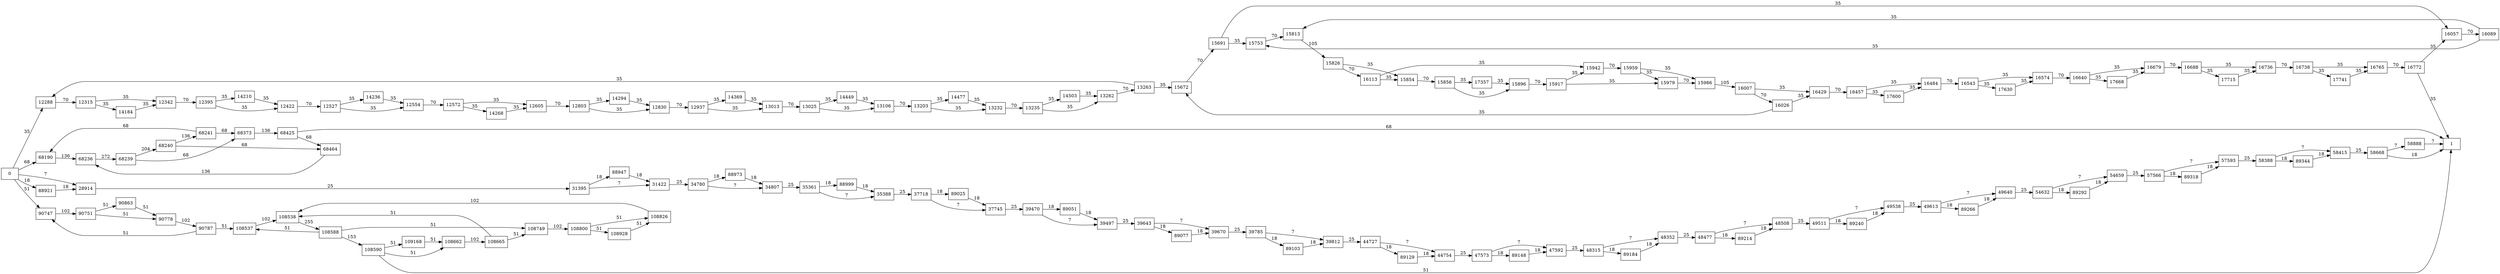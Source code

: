 digraph {
	graph [rankdir=LR]
	node [shape=rectangle]
	12288 -> 12315 [label=70]
	12315 -> 12342 [label=35]
	12315 -> 14184 [label=35]
	12342 -> 12395 [label=70]
	12395 -> 12422 [label=35]
	12395 -> 14210 [label=35]
	12422 -> 12527 [label=70]
	12527 -> 12554 [label=35]
	12527 -> 14236 [label=35]
	12554 -> 12572 [label=70]
	12572 -> 12605 [label=35]
	12572 -> 14268 [label=35]
	12605 -> 12803 [label=70]
	12803 -> 12830 [label=35]
	12803 -> 14294 [label=35]
	12830 -> 12937 [label=70]
	12937 -> 13013 [label=35]
	12937 -> 14369 [label=35]
	13013 -> 13025 [label=70]
	13025 -> 13106 [label=35]
	13025 -> 14449 [label=35]
	13106 -> 13203 [label=70]
	13203 -> 13232 [label=35]
	13203 -> 14477 [label=35]
	13232 -> 13235 [label=70]
	13235 -> 13262 [label=35]
	13235 -> 14503 [label=35]
	13262 -> 13263 [label=70]
	13263 -> 12288 [label=35]
	13263 -> 15672 [label=35]
	14184 -> 12342 [label=35]
	14210 -> 12422 [label=35]
	14236 -> 12554 [label=35]
	14268 -> 12605 [label=35]
	14294 -> 12830 [label=35]
	14369 -> 13013 [label=35]
	14449 -> 13106 [label=35]
	14477 -> 13232 [label=35]
	14503 -> 13262 [label=35]
	15672 -> 15691 [label=70]
	15691 -> 15753 [label=35]
	15691 -> 16057 [label=35]
	15753 -> 15813 [label=70]
	15813 -> 15826 [label=105]
	15826 -> 16113 [label=70]
	15826 -> 15854 [label=35]
	15854 -> 15856 [label=70]
	15856 -> 15896 [label=35]
	15856 -> 17357 [label=35]
	15896 -> 15917 [label=70]
	15917 -> 15942 [label=35]
	15917 -> 15979 [label=35]
	15942 -> 15959 [label=70]
	15959 -> 15979 [label=35]
	15959 -> 15986 [label=35]
	15979 -> 15986 [label=70]
	15986 -> 16007 [label=105]
	16007 -> 16026 [label=70]
	16007 -> 16429 [label=35]
	16026 -> 15672 [label=35]
	16026 -> 16429 [label=35]
	16057 -> 16089 [label=70]
	16089 -> 15753 [label=35]
	16089 -> 15813 [label=35]
	16113 -> 15942 [label=35]
	16113 -> 15854 [label=35]
	16429 -> 16457 [label=70]
	16457 -> 16484 [label=35]
	16457 -> 17600 [label=35]
	16484 -> 16543 [label=70]
	16543 -> 16574 [label=35]
	16543 -> 17630 [label=35]
	16574 -> 16640 [label=70]
	16640 -> 16679 [label=35]
	16640 -> 17668 [label=35]
	16679 -> 16688 [label=70]
	16688 -> 16736 [label=35]
	16688 -> 17715 [label=35]
	16736 -> 16738 [label=70]
	16738 -> 16765 [label=35]
	16738 -> 17741 [label=35]
	16765 -> 16772 [label=70]
	16772 -> 16057 [label=35]
	16772 -> 1 [label=35]
	17357 -> 15896 [label=35]
	17600 -> 16484 [label=35]
	17630 -> 16574 [label=35]
	17668 -> 16679 [label=35]
	17715 -> 16736 [label=35]
	17741 -> 16765 [label=35]
	28914 -> 31395 [label=25]
	31395 -> 31422 [label=7]
	31395 -> 88947 [label=18]
	31422 -> 34780 [label=25]
	34780 -> 34807 [label=7]
	34780 -> 88973 [label=18]
	34807 -> 35361 [label=25]
	35361 -> 35388 [label=7]
	35361 -> 88999 [label=18]
	35388 -> 37718 [label=25]
	37718 -> 37745 [label=7]
	37718 -> 89025 [label=18]
	37745 -> 39470 [label=25]
	39470 -> 39497 [label=7]
	39470 -> 89051 [label=18]
	39497 -> 39643 [label=25]
	39643 -> 39670 [label=7]
	39643 -> 89077 [label=18]
	39670 -> 39785 [label=25]
	39785 -> 39812 [label=7]
	39785 -> 89103 [label=18]
	39812 -> 44727 [label=25]
	44727 -> 44754 [label=7]
	44727 -> 89129 [label=18]
	44754 -> 47573 [label=25]
	47573 -> 47592 [label=7]
	47573 -> 89148 [label=18]
	47592 -> 48315 [label=25]
	48315 -> 48352 [label=7]
	48315 -> 89184 [label=18]
	48352 -> 48477 [label=25]
	48477 -> 48508 [label=7]
	48477 -> 89214 [label=18]
	48508 -> 49511 [label=25]
	49511 -> 49538 [label=7]
	49511 -> 89240 [label=18]
	49538 -> 49613 [label=25]
	49613 -> 49640 [label=7]
	49613 -> 89266 [label=18]
	49640 -> 54632 [label=25]
	54632 -> 54659 [label=7]
	54632 -> 89292 [label=18]
	54659 -> 57566 [label=25]
	57566 -> 57593 [label=7]
	57566 -> 89318 [label=18]
	57593 -> 58388 [label=25]
	58388 -> 58415 [label=7]
	58388 -> 89344 [label=18]
	58415 -> 58668 [label=25]
	58668 -> 1 [label=18]
	58668 -> 58888 [label=7]
	58888 -> 1 [label=7]
	68190 -> 68236 [label=136]
	68236 -> 68239 [label=272]
	68239 -> 68240 [label=204]
	68239 -> 68373 [label=68]
	68240 -> 68241 [label=136]
	68240 -> 68464 [label=68]
	68241 -> 68190 [label=68]
	68241 -> 68373 [label=68]
	68373 -> 68425 [label=136]
	68425 -> 68464 [label=68]
	68425 -> 1 [label=68]
	68464 -> 68236 [label=136]
	88921 -> 28914 [label=18]
	88947 -> 31422 [label=18]
	88973 -> 34807 [label=18]
	88999 -> 35388 [label=18]
	89025 -> 37745 [label=18]
	89051 -> 39497 [label=18]
	89077 -> 39670 [label=18]
	89103 -> 39812 [label=18]
	89129 -> 44754 [label=18]
	89148 -> 47592 [label=18]
	89184 -> 48352 [label=18]
	89214 -> 48508 [label=18]
	89240 -> 49538 [label=18]
	89266 -> 49640 [label=18]
	89292 -> 54659 [label=18]
	89318 -> 57593 [label=18]
	89344 -> 58415 [label=18]
	90747 -> 90751 [label=102]
	90751 -> 90778 [label=51]
	90751 -> 90863 [label=51]
	90778 -> 90787 [label=102]
	90787 -> 90747 [label=51]
	90787 -> 108537 [label=51]
	90863 -> 90778 [label=51]
	108537 -> 108538 [label=102]
	108538 -> 108588 [label=255]
	108588 -> 108590 [label=153]
	108588 -> 108749 [label=51]
	108588 -> 108537 [label=51]
	108590 -> 108662 [label=51]
	108590 -> 109168 [label=51]
	108590 -> 1 [label=51]
	108662 -> 108665 [label=102]
	108665 -> 108749 [label=51]
	108665 -> 108538 [label=51]
	108749 -> 108800 [label=102]
	108800 -> 108826 [label=51]
	108800 -> 108928 [label=51]
	108826 -> 108538 [label=102]
	108928 -> 108826 [label=51]
	109168 -> 108662 [label=51]
	0 -> 28914 [label=7]
	0 -> 12288 [label=35]
	0 -> 68190 [label=68]
	0 -> 88921 [label=18]
	0 -> 90747 [label=51]
}
